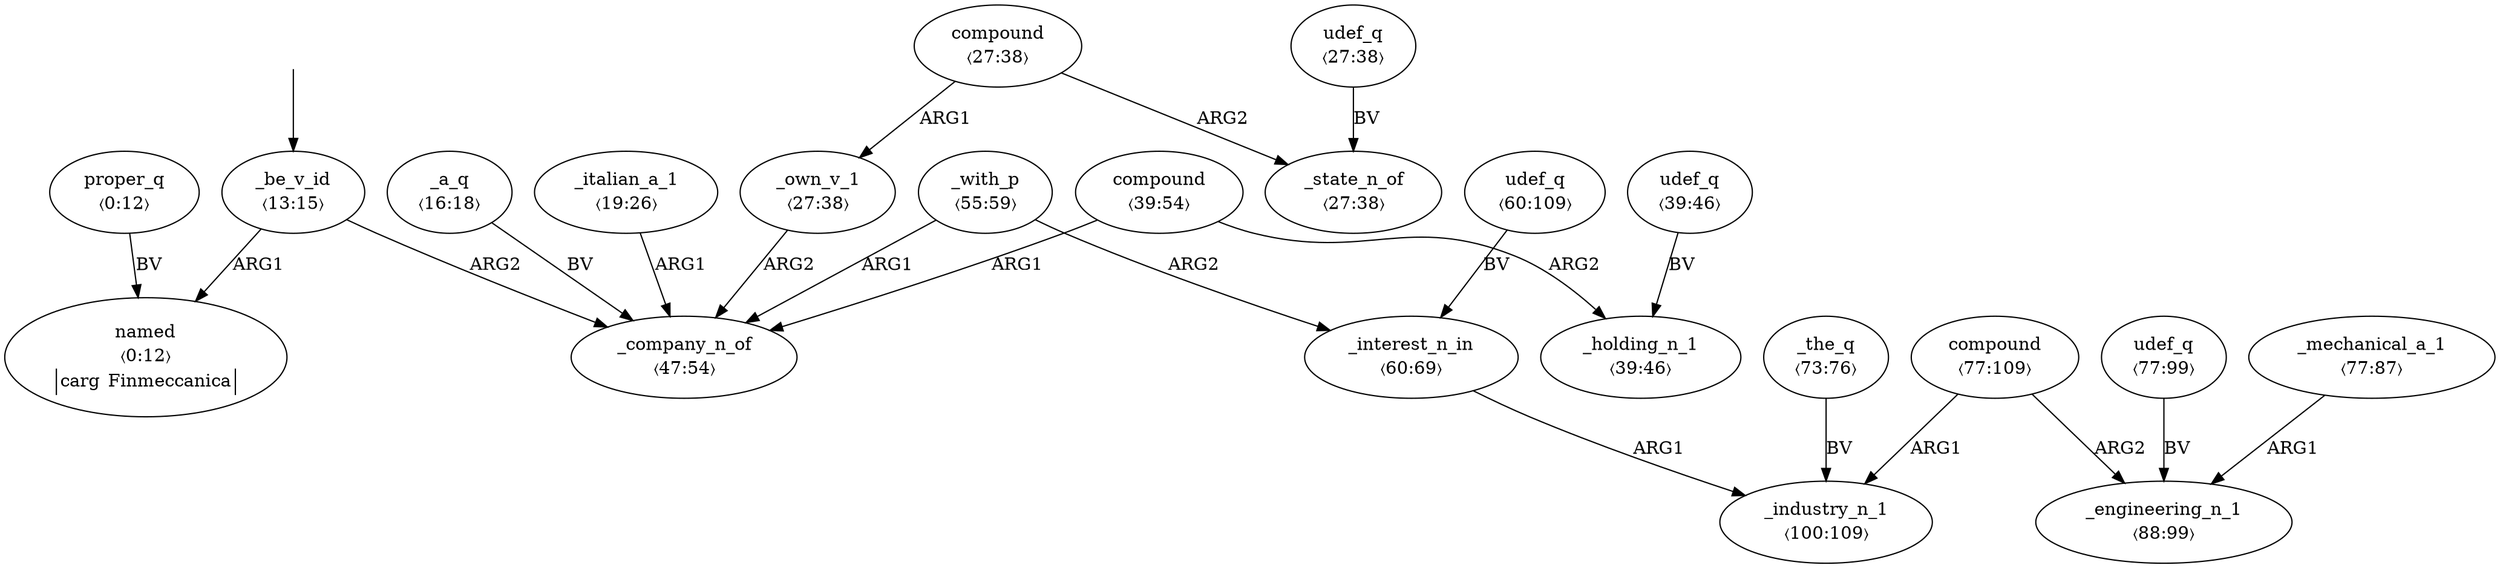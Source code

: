 digraph "20007002" {
  top [ style=invis ];
  top -> 2;
  0 [ label=<<table align="center" border="0" cellspacing="0"><tr><td colspan="2">proper_q</td></tr><tr><td colspan="2">〈0:12〉</td></tr></table>> ];
  1 [ label=<<table align="center" border="0" cellspacing="0"><tr><td colspan="2">named</td></tr><tr><td colspan="2">〈0:12〉</td></tr><tr><td sides="l" border="1" align="left">carg</td><td sides="r" border="1" align="left">Finmeccanica</td></tr></table>> ];
  2 [ label=<<table align="center" border="0" cellspacing="0"><tr><td colspan="2">_be_v_id</td></tr><tr><td colspan="2">〈13:15〉</td></tr></table>> ];
  3 [ label=<<table align="center" border="0" cellspacing="0"><tr><td colspan="2">_a_q</td></tr><tr><td colspan="2">〈16:18〉</td></tr></table>> ];
  4 [ label=<<table align="center" border="0" cellspacing="0"><tr><td colspan="2">_italian_a_1</td></tr><tr><td colspan="2">〈19:26〉</td></tr></table>> ];
  5 [ label=<<table align="center" border="0" cellspacing="0"><tr><td colspan="2">compound</td></tr><tr><td colspan="2">〈27:38〉</td></tr></table>> ];
  6 [ label=<<table align="center" border="0" cellspacing="0"><tr><td colspan="2">udef_q</td></tr><tr><td colspan="2">〈27:38〉</td></tr></table>> ];
  7 [ label=<<table align="center" border="0" cellspacing="0"><tr><td colspan="2">_state_n_of</td></tr><tr><td colspan="2">〈27:38〉</td></tr></table>> ];
  8 [ label=<<table align="center" border="0" cellspacing="0"><tr><td colspan="2">_own_v_1</td></tr><tr><td colspan="2">〈27:38〉</td></tr></table>> ];
  9 [ label=<<table align="center" border="0" cellspacing="0"><tr><td colspan="2">compound</td></tr><tr><td colspan="2">〈39:54〉</td></tr></table>> ];
  10 [ label=<<table align="center" border="0" cellspacing="0"><tr><td colspan="2">udef_q</td></tr><tr><td colspan="2">〈39:46〉</td></tr></table>> ];
  11 [ label=<<table align="center" border="0" cellspacing="0"><tr><td colspan="2">_holding_n_1</td></tr><tr><td colspan="2">〈39:46〉</td></tr></table>> ];
  12 [ label=<<table align="center" border="0" cellspacing="0"><tr><td colspan="2">_company_n_of</td></tr><tr><td colspan="2">〈47:54〉</td></tr></table>> ];
  13 [ label=<<table align="center" border="0" cellspacing="0"><tr><td colspan="2">_with_p</td></tr><tr><td colspan="2">〈55:59〉</td></tr></table>> ];
  14 [ label=<<table align="center" border="0" cellspacing="0"><tr><td colspan="2">udef_q</td></tr><tr><td colspan="2">〈60:109〉</td></tr></table>> ];
  15 [ label=<<table align="center" border="0" cellspacing="0"><tr><td colspan="2">_interest_n_in</td></tr><tr><td colspan="2">〈60:69〉</td></tr></table>> ];
  16 [ label=<<table align="center" border="0" cellspacing="0"><tr><td colspan="2">_the_q</td></tr><tr><td colspan="2">〈73:76〉</td></tr></table>> ];
  17 [ label=<<table align="center" border="0" cellspacing="0"><tr><td colspan="2">compound</td></tr><tr><td colspan="2">〈77:109〉</td></tr></table>> ];
  18 [ label=<<table align="center" border="0" cellspacing="0"><tr><td colspan="2">udef_q</td></tr><tr><td colspan="2">〈77:99〉</td></tr></table>> ];
  19 [ label=<<table align="center" border="0" cellspacing="0"><tr><td colspan="2">_mechanical_a_1</td></tr><tr><td colspan="2">〈77:87〉</td></tr></table>> ];
  20 [ label=<<table align="center" border="0" cellspacing="0"><tr><td colspan="2">_engineering_n_1</td></tr><tr><td colspan="2">〈88:99〉</td></tr></table>> ];
  21 [ label=<<table align="center" border="0" cellspacing="0"><tr><td colspan="2">_industry_n_1</td></tr><tr><td colspan="2">〈100:109〉</td></tr></table>> ];
  9 -> 11 [ label="ARG2" ];
  2 -> 12 [ label="ARG2" ];
  10 -> 11 [ label="BV" ];
  19 -> 20 [ label="ARG1" ];
  17 -> 20 [ label="ARG2" ];
  13 -> 15 [ label="ARG2" ];
  15 -> 21 [ label="ARG1" ];
  16 -> 21 [ label="BV" ];
  8 -> 12 [ label="ARG2" ];
  3 -> 12 [ label="BV" ];
  5 -> 7 [ label="ARG2" ];
  6 -> 7 [ label="BV" ];
  0 -> 1 [ label="BV" ];
  14 -> 15 [ label="BV" ];
  5 -> 8 [ label="ARG1" ];
  9 -> 12 [ label="ARG1" ];
  18 -> 20 [ label="BV" ];
  17 -> 21 [ label="ARG1" ];
  13 -> 12 [ label="ARG1" ];
  2 -> 1 [ label="ARG1" ];
  4 -> 12 [ label="ARG1" ];
}

